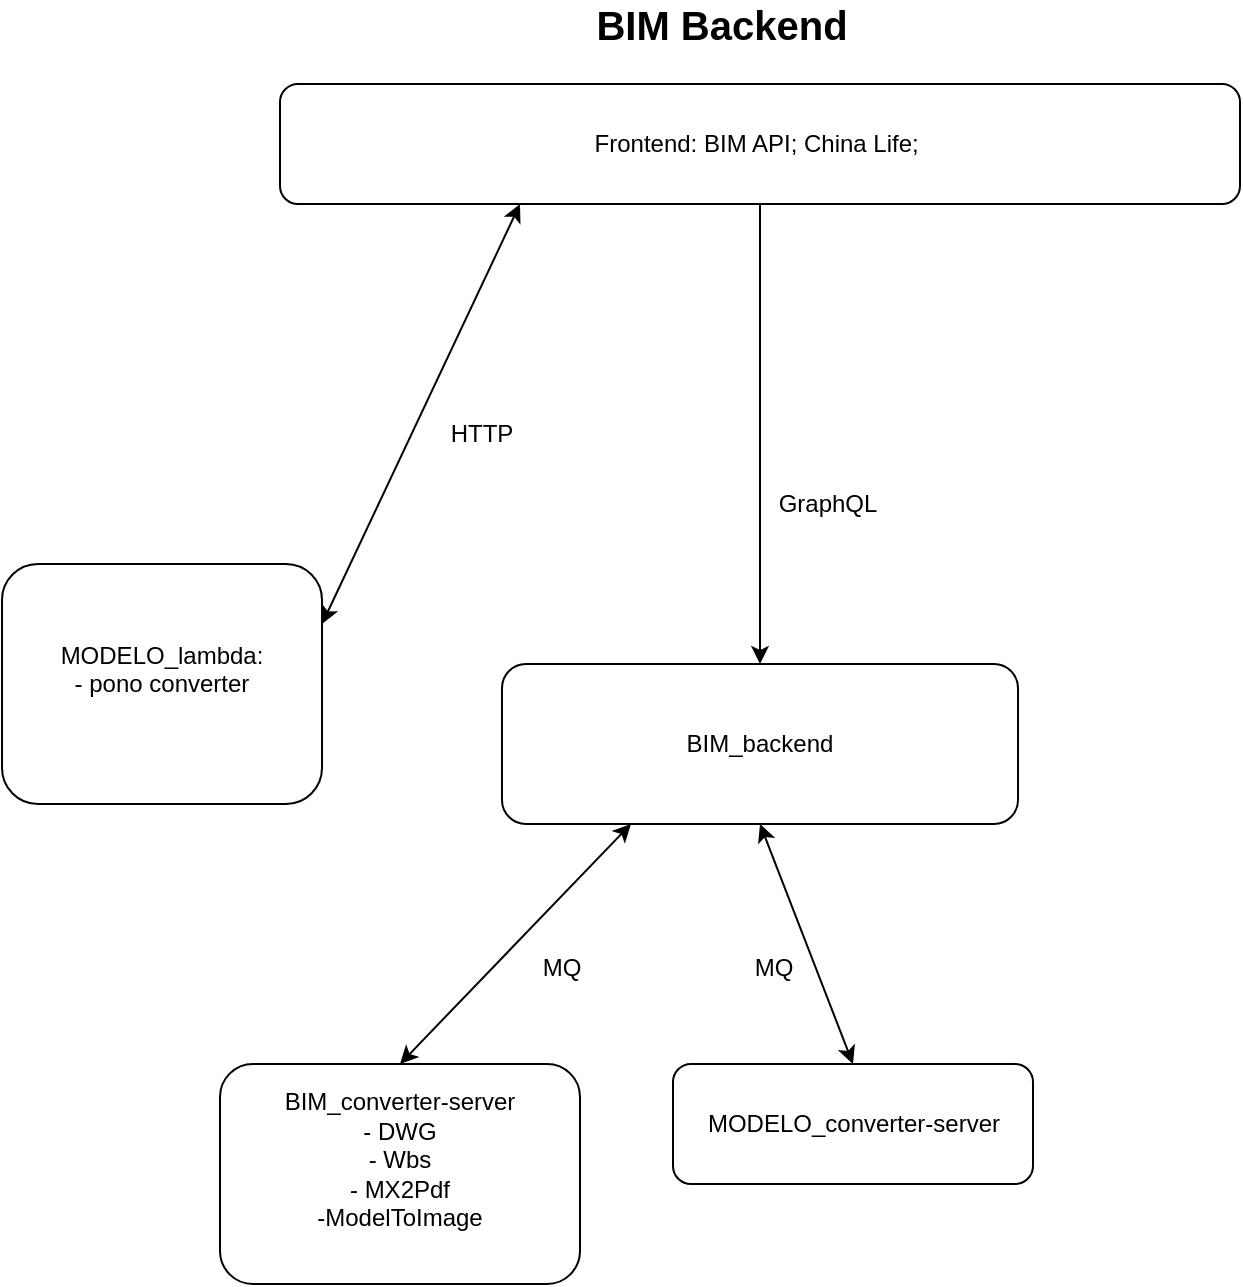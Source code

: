 <mxfile version="10.6.1" type="github"><diagram id="nn2i2K5j83vN3lKmKrGw" name="Page-1"><mxGraphModel dx="1398" dy="757" grid="1" gridSize="10" guides="1" tooltips="1" connect="1" arrows="1" fold="1" page="1" pageScale="1" pageWidth="827" pageHeight="1169" math="0" shadow="0"><root><mxCell id="0"/><mxCell id="1" parent="0"/><mxCell id="jf_WW7bG-J-8pEOGSFqa-48" value="&lt;b&gt;&lt;font style=&quot;font-size: 20px&quot;&gt;BIM Backend&lt;/font&gt;&lt;/b&gt;&lt;br&gt;" style="text;html=1;strokeColor=none;fillColor=none;align=center;verticalAlign=middle;whiteSpace=wrap;rounded=0;" vertex="1" parent="1"><mxGeometry x="250" y="30" width="260" height="20" as="geometry"/></mxCell><mxCell id="jf_WW7bG-J-8pEOGSFqa-49" value="BIM_backend" style="rounded=1;whiteSpace=wrap;html=1;" vertex="1" parent="1"><mxGeometry x="270" y="360" width="258" height="80" as="geometry"/></mxCell><mxCell id="jf_WW7bG-J-8pEOGSFqa-50" value="BIM_converter-server&lt;br&gt;- DWG&lt;br&gt;- Wbs&lt;br&gt;- MX2Pdf&lt;br&gt;-ModelToImage&lt;br&gt;&lt;br&gt;" style="rounded=1;whiteSpace=wrap;html=1;" vertex="1" parent="1"><mxGeometry x="129" y="560" width="180" height="110" as="geometry"/></mxCell><mxCell id="jf_WW7bG-J-8pEOGSFqa-51" value="MODELO_lambda:&lt;br&gt;- pono converter&lt;br&gt;&lt;br&gt;" style="rounded=1;whiteSpace=wrap;html=1;" vertex="1" parent="1"><mxGeometry x="20" y="310" width="160" height="120" as="geometry"/></mxCell><mxCell id="jf_WW7bG-J-8pEOGSFqa-54" value="Frontend: BIM API; China Life;&amp;nbsp;" style="rounded=1;whiteSpace=wrap;html=1;" vertex="1" parent="1"><mxGeometry x="159" y="70" width="480" height="60" as="geometry"/></mxCell><mxCell id="jf_WW7bG-J-8pEOGSFqa-58" value="" style="endArrow=classic;html=1;entryX=0.5;entryY=0;entryDx=0;entryDy=0;exitX=0.5;exitY=1;exitDx=0;exitDy=0;" edge="1" parent="1" source="jf_WW7bG-J-8pEOGSFqa-54" target="jf_WW7bG-J-8pEOGSFqa-49"><mxGeometry width="50" height="50" relative="1" as="geometry"><mxPoint x="30" y="700" as="sourcePoint"/><mxPoint x="80" y="650" as="targetPoint"/></mxGeometry></mxCell><mxCell id="jf_WW7bG-J-8pEOGSFqa-62" value="MQ&lt;br&gt;" style="text;html=1;strokeColor=none;fillColor=none;align=center;verticalAlign=middle;whiteSpace=wrap;rounded=0;" vertex="1" parent="1"><mxGeometry x="385.5" y="501.5" width="40" height="20" as="geometry"/></mxCell><mxCell id="jf_WW7bG-J-8pEOGSFqa-63" value="" style="endArrow=classic;startArrow=classic;html=1;entryX=0.5;entryY=0;entryDx=0;entryDy=0;exitX=0.25;exitY=1;exitDx=0;exitDy=0;" edge="1" parent="1" source="jf_WW7bG-J-8pEOGSFqa-49" target="jf_WW7bG-J-8pEOGSFqa-50"><mxGeometry width="50" height="50" relative="1" as="geometry"><mxPoint x="322" y="262.5" as="sourcePoint"/><mxPoint x="320" y="172.5" as="targetPoint"/></mxGeometry></mxCell><mxCell id="jf_WW7bG-J-8pEOGSFqa-64" value="" style="endArrow=classic;startArrow=classic;html=1;entryX=0.25;entryY=1;entryDx=0;entryDy=0;exitX=1;exitY=0.25;exitDx=0;exitDy=0;" edge="1" parent="1" source="jf_WW7bG-J-8pEOGSFqa-51" target="jf_WW7bG-J-8pEOGSFqa-54"><mxGeometry width="50" height="50" relative="1" as="geometry"><mxPoint x="30" y="700" as="sourcePoint"/><mxPoint x="80" y="650" as="targetPoint"/></mxGeometry></mxCell><mxCell id="jf_WW7bG-J-8pEOGSFqa-65" value="HTTP" style="text;html=1;strokeColor=none;fillColor=none;align=center;verticalAlign=middle;whiteSpace=wrap;rounded=0;" vertex="1" parent="1"><mxGeometry x="240" y="235" width="40" height="20" as="geometry"/></mxCell><mxCell id="jf_WW7bG-J-8pEOGSFqa-71" value="GraphQL" style="text;html=1;strokeColor=none;fillColor=none;align=center;verticalAlign=middle;whiteSpace=wrap;rounded=0;" vertex="1" parent="1"><mxGeometry x="413" y="270" width="40" height="20" as="geometry"/></mxCell><mxCell id="jf_WW7bG-J-8pEOGSFqa-73" value="MODELO_converter-server&lt;br&gt;" style="rounded=1;whiteSpace=wrap;html=1;" vertex="1" parent="1"><mxGeometry x="355.5" y="560" width="180" height="60" as="geometry"/></mxCell><mxCell id="jf_WW7bG-J-8pEOGSFqa-74" value="MQ&lt;br&gt;" style="text;html=1;strokeColor=none;fillColor=none;align=center;verticalAlign=middle;whiteSpace=wrap;rounded=0;" vertex="1" parent="1"><mxGeometry x="280" y="501.5" width="40" height="20" as="geometry"/></mxCell><mxCell id="jf_WW7bG-J-8pEOGSFqa-75" value="" style="endArrow=classic;startArrow=classic;html=1;entryX=0.5;entryY=0;entryDx=0;entryDy=0;exitX=0.5;exitY=1;exitDx=0;exitDy=0;" edge="1" parent="1" target="jf_WW7bG-J-8pEOGSFqa-73"><mxGeometry width="50" height="50" relative="1" as="geometry"><mxPoint x="399" y="440" as="sourcePoint"/><mxPoint x="320" y="172.5" as="targetPoint"/></mxGeometry></mxCell></root></mxGraphModel></diagram></mxfile>